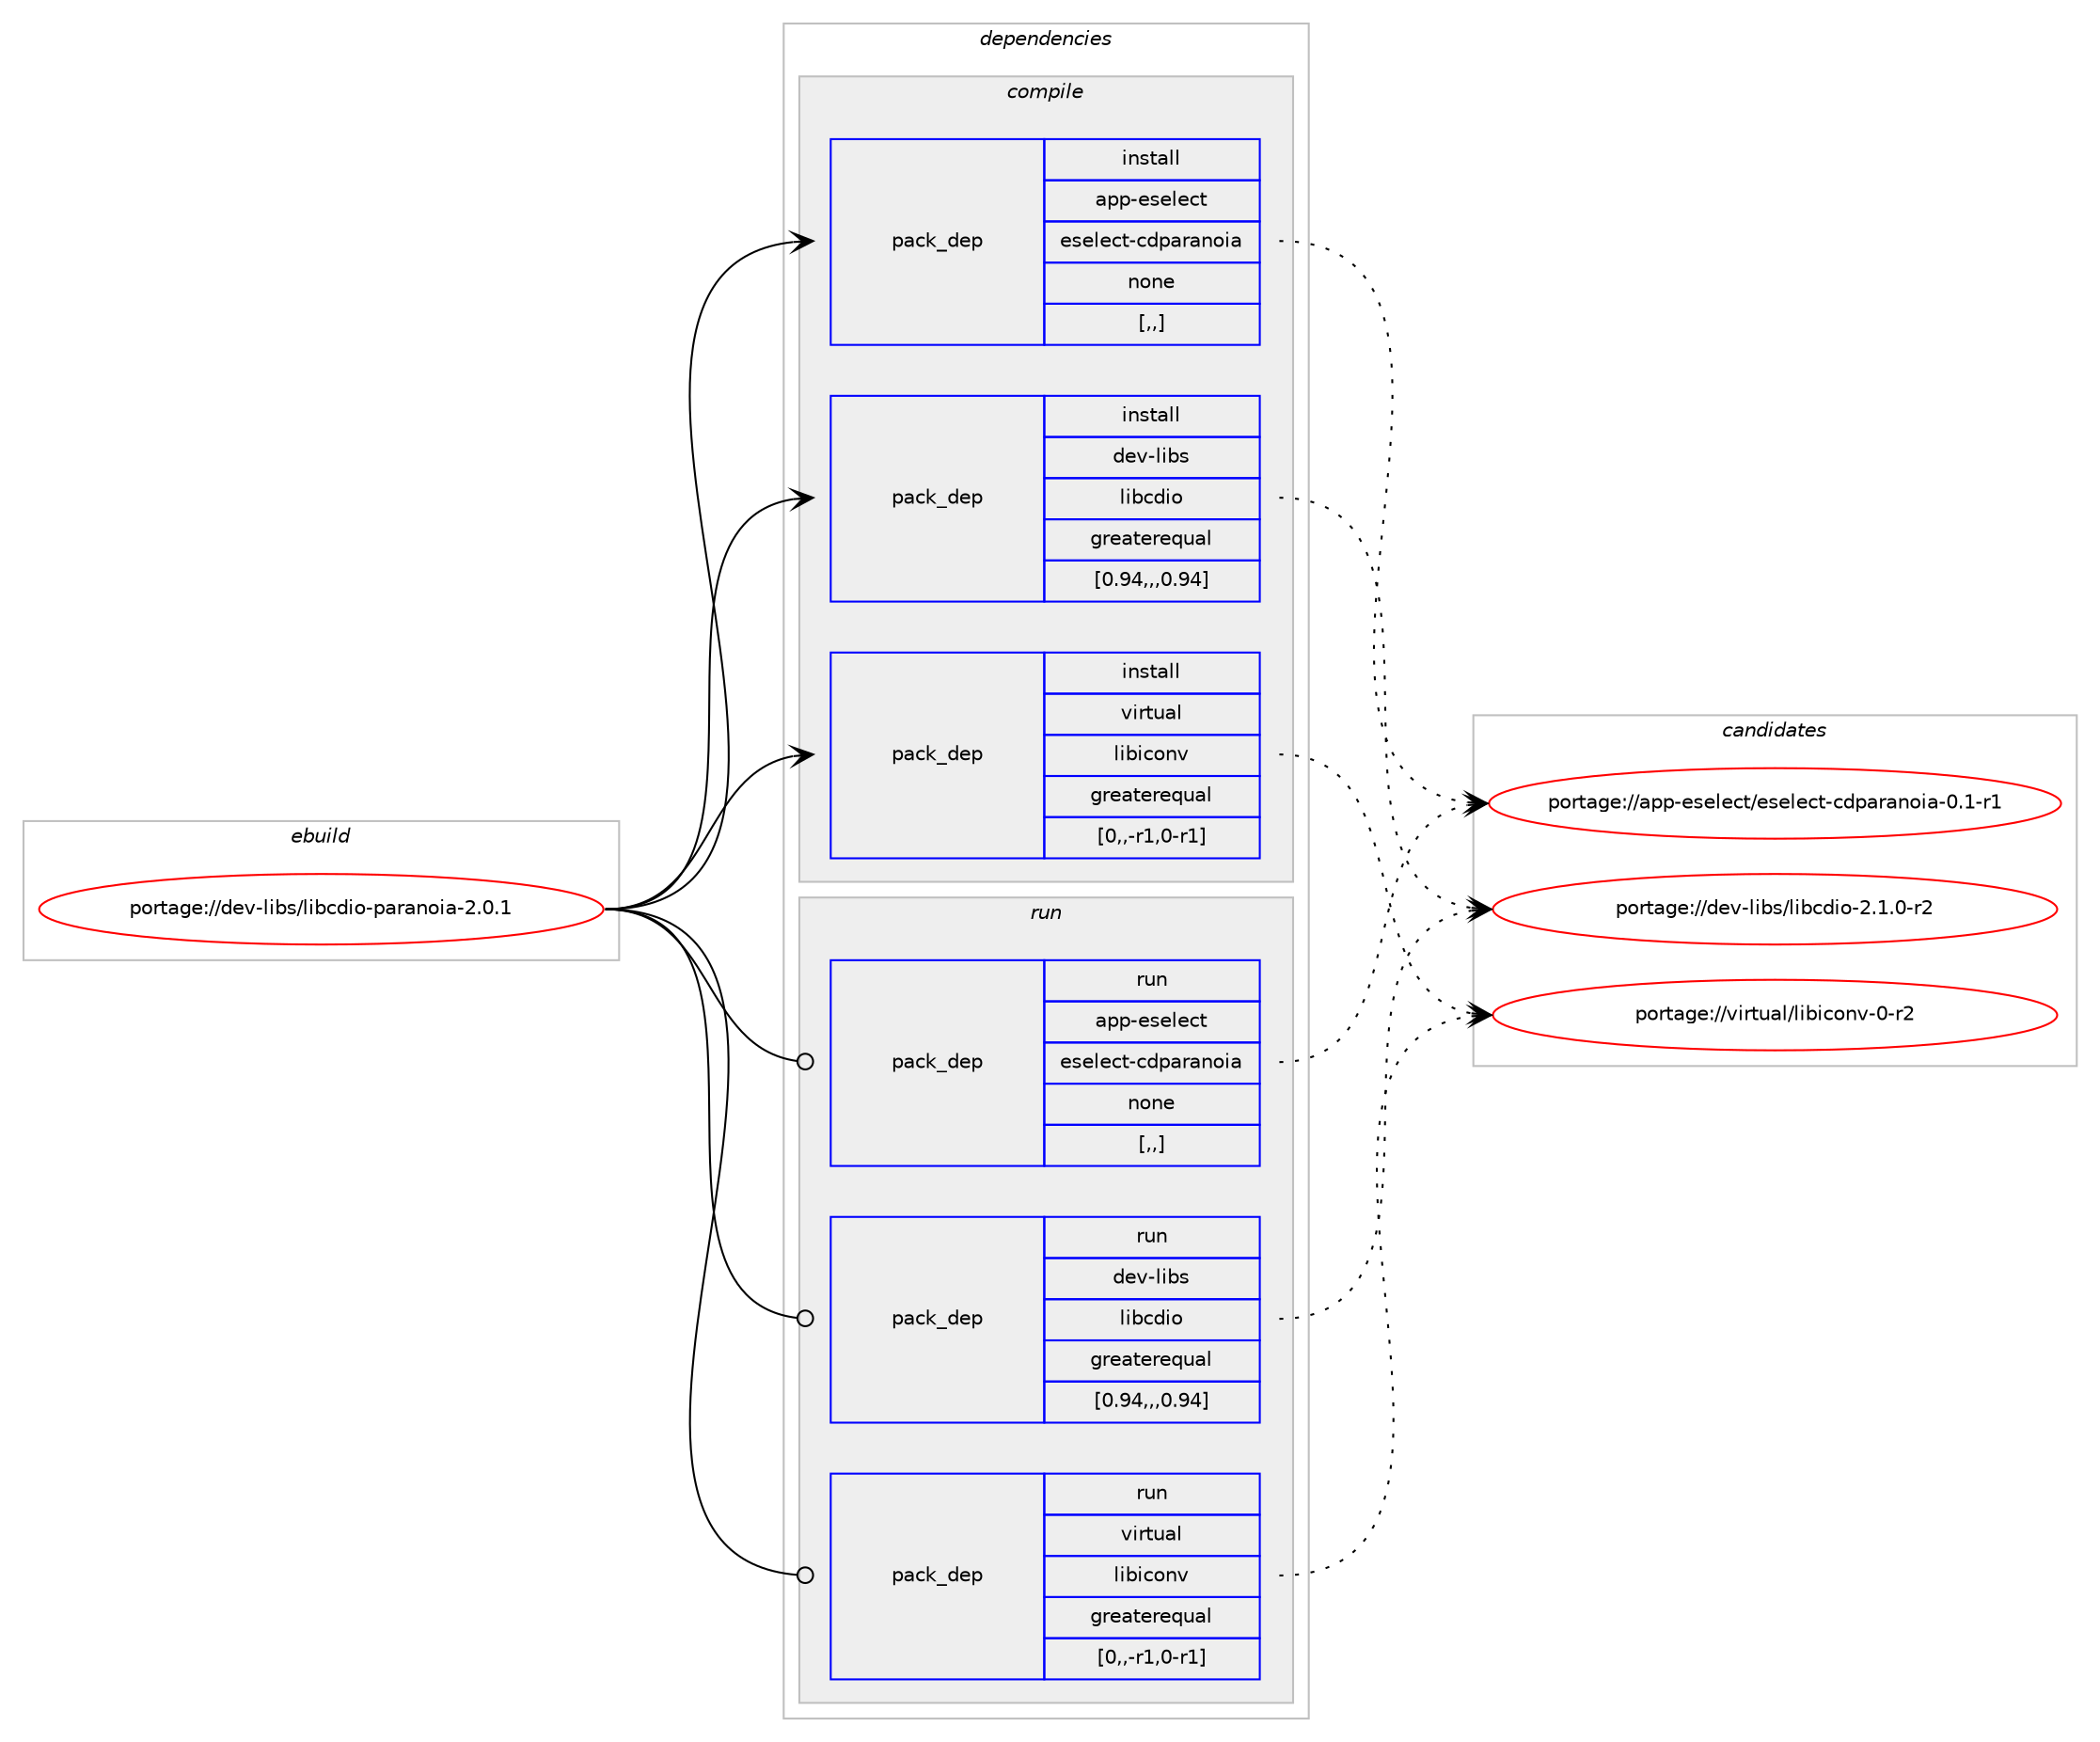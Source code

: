 digraph prolog {

# *************
# Graph options
# *************

newrank=true;
concentrate=true;
compound=true;
graph [rankdir=LR,fontname=Helvetica,fontsize=10,ranksep=1.5];#, ranksep=2.5, nodesep=0.2];
edge  [arrowhead=vee];
node  [fontname=Helvetica,fontsize=10];

# **********
# The ebuild
# **********

subgraph cluster_leftcol {
color=gray;
rank=same;
label=<<i>ebuild</i>>;
id [label="portage://dev-libs/libcdio-paranoia-2.0.1", color=red, width=4, href="../dev-libs/libcdio-paranoia-2.0.1.svg"];
}

# ****************
# The dependencies
# ****************

subgraph cluster_midcol {
color=gray;
label=<<i>dependencies</i>>;
subgraph cluster_compile {
fillcolor="#eeeeee";
style=filled;
label=<<i>compile</i>>;
subgraph pack80768 {
dependency108322 [label=<<TABLE BORDER="0" CELLBORDER="1" CELLSPACING="0" CELLPADDING="4" WIDTH="220"><TR><TD ROWSPAN="6" CELLPADDING="30">pack_dep</TD></TR><TR><TD WIDTH="110">install</TD></TR><TR><TD>app-eselect</TD></TR><TR><TD>eselect-cdparanoia</TD></TR><TR><TD>none</TD></TR><TR><TD>[,,]</TD></TR></TABLE>>, shape=none, color=blue];
}
id:e -> dependency108322:w [weight=20,style="solid",arrowhead="vee"];
subgraph pack80769 {
dependency108323 [label=<<TABLE BORDER="0" CELLBORDER="1" CELLSPACING="0" CELLPADDING="4" WIDTH="220"><TR><TD ROWSPAN="6" CELLPADDING="30">pack_dep</TD></TR><TR><TD WIDTH="110">install</TD></TR><TR><TD>dev-libs</TD></TR><TR><TD>libcdio</TD></TR><TR><TD>greaterequal</TD></TR><TR><TD>[0.94,,,0.94]</TD></TR></TABLE>>, shape=none, color=blue];
}
id:e -> dependency108323:w [weight=20,style="solid",arrowhead="vee"];
subgraph pack80770 {
dependency108324 [label=<<TABLE BORDER="0" CELLBORDER="1" CELLSPACING="0" CELLPADDING="4" WIDTH="220"><TR><TD ROWSPAN="6" CELLPADDING="30">pack_dep</TD></TR><TR><TD WIDTH="110">install</TD></TR><TR><TD>virtual</TD></TR><TR><TD>libiconv</TD></TR><TR><TD>greaterequal</TD></TR><TR><TD>[0,,-r1,0-r1]</TD></TR></TABLE>>, shape=none, color=blue];
}
id:e -> dependency108324:w [weight=20,style="solid",arrowhead="vee"];
}
subgraph cluster_compileandrun {
fillcolor="#eeeeee";
style=filled;
label=<<i>compile and run</i>>;
}
subgraph cluster_run {
fillcolor="#eeeeee";
style=filled;
label=<<i>run</i>>;
subgraph pack80771 {
dependency108325 [label=<<TABLE BORDER="0" CELLBORDER="1" CELLSPACING="0" CELLPADDING="4" WIDTH="220"><TR><TD ROWSPAN="6" CELLPADDING="30">pack_dep</TD></TR><TR><TD WIDTH="110">run</TD></TR><TR><TD>app-eselect</TD></TR><TR><TD>eselect-cdparanoia</TD></TR><TR><TD>none</TD></TR><TR><TD>[,,]</TD></TR></TABLE>>, shape=none, color=blue];
}
id:e -> dependency108325:w [weight=20,style="solid",arrowhead="odot"];
subgraph pack80772 {
dependency108326 [label=<<TABLE BORDER="0" CELLBORDER="1" CELLSPACING="0" CELLPADDING="4" WIDTH="220"><TR><TD ROWSPAN="6" CELLPADDING="30">pack_dep</TD></TR><TR><TD WIDTH="110">run</TD></TR><TR><TD>dev-libs</TD></TR><TR><TD>libcdio</TD></TR><TR><TD>greaterequal</TD></TR><TR><TD>[0.94,,,0.94]</TD></TR></TABLE>>, shape=none, color=blue];
}
id:e -> dependency108326:w [weight=20,style="solid",arrowhead="odot"];
subgraph pack80773 {
dependency108327 [label=<<TABLE BORDER="0" CELLBORDER="1" CELLSPACING="0" CELLPADDING="4" WIDTH="220"><TR><TD ROWSPAN="6" CELLPADDING="30">pack_dep</TD></TR><TR><TD WIDTH="110">run</TD></TR><TR><TD>virtual</TD></TR><TR><TD>libiconv</TD></TR><TR><TD>greaterequal</TD></TR><TR><TD>[0,,-r1,0-r1]</TD></TR></TABLE>>, shape=none, color=blue];
}
id:e -> dependency108327:w [weight=20,style="solid",arrowhead="odot"];
}
}

# **************
# The candidates
# **************

subgraph cluster_choices {
rank=same;
color=gray;
label=<<i>candidates</i>>;

subgraph choice80768 {
color=black;
nodesep=1;
choice97112112451011151011081019911647101115101108101991164599100112971149711011110597454846494511449 [label="portage://app-eselect/eselect-cdparanoia-0.1-r1", color=red, width=4,href="../app-eselect/eselect-cdparanoia-0.1-r1.svg"];
dependency108322:e -> choice97112112451011151011081019911647101115101108101991164599100112971149711011110597454846494511449:w [style=dotted,weight="100"];
}
subgraph choice80769 {
color=black;
nodesep=1;
choice10010111845108105981154710810598991001051114550464946484511450 [label="portage://dev-libs/libcdio-2.1.0-r2", color=red, width=4,href="../dev-libs/libcdio-2.1.0-r2.svg"];
dependency108323:e -> choice10010111845108105981154710810598991001051114550464946484511450:w [style=dotted,weight="100"];
}
subgraph choice80770 {
color=black;
nodesep=1;
choice1181051141161179710847108105981059911111011845484511450 [label="portage://virtual/libiconv-0-r2", color=red, width=4,href="../virtual/libiconv-0-r2.svg"];
dependency108324:e -> choice1181051141161179710847108105981059911111011845484511450:w [style=dotted,weight="100"];
}
subgraph choice80771 {
color=black;
nodesep=1;
choice97112112451011151011081019911647101115101108101991164599100112971149711011110597454846494511449 [label="portage://app-eselect/eselect-cdparanoia-0.1-r1", color=red, width=4,href="../app-eselect/eselect-cdparanoia-0.1-r1.svg"];
dependency108325:e -> choice97112112451011151011081019911647101115101108101991164599100112971149711011110597454846494511449:w [style=dotted,weight="100"];
}
subgraph choice80772 {
color=black;
nodesep=1;
choice10010111845108105981154710810598991001051114550464946484511450 [label="portage://dev-libs/libcdio-2.1.0-r2", color=red, width=4,href="../dev-libs/libcdio-2.1.0-r2.svg"];
dependency108326:e -> choice10010111845108105981154710810598991001051114550464946484511450:w [style=dotted,weight="100"];
}
subgraph choice80773 {
color=black;
nodesep=1;
choice1181051141161179710847108105981059911111011845484511450 [label="portage://virtual/libiconv-0-r2", color=red, width=4,href="../virtual/libiconv-0-r2.svg"];
dependency108327:e -> choice1181051141161179710847108105981059911111011845484511450:w [style=dotted,weight="100"];
}
}

}
